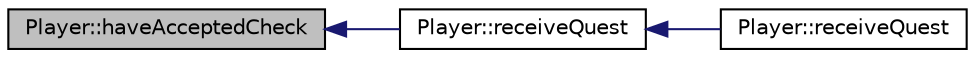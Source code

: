 digraph "Player::haveAcceptedCheck"
{
  bgcolor="transparent";
  edge [fontname="Helvetica",fontsize="10",labelfontname="Helvetica",labelfontsize="10"];
  node [fontname="Helvetica",fontsize="10",shape=record];
  rankdir="LR";
  Node1 [label="Player::haveAcceptedCheck",height=0.2,width=0.4,color="black", fillcolor="grey75", style="filled", fontcolor="black"];
  Node1 -> Node2 [dir="back",color="midnightblue",fontsize="10",style="solid",fontname="Helvetica"];
  Node2 [label="Player::receiveQuest",height=0.2,width=0.4,color="black",URL="$classPlayer.html#a00f84a715d379e6e4fbe5d02ee1047a6"];
  Node2 -> Node3 [dir="back",color="midnightblue",fontsize="10",style="solid",fontname="Helvetica"];
  Node3 [label="Player::receiveQuest",height=0.2,width=0.4,color="black",URL="$classPlayer.html#a1a0af4b8bb61f111b7d3c1996d4db5ce"];
}
